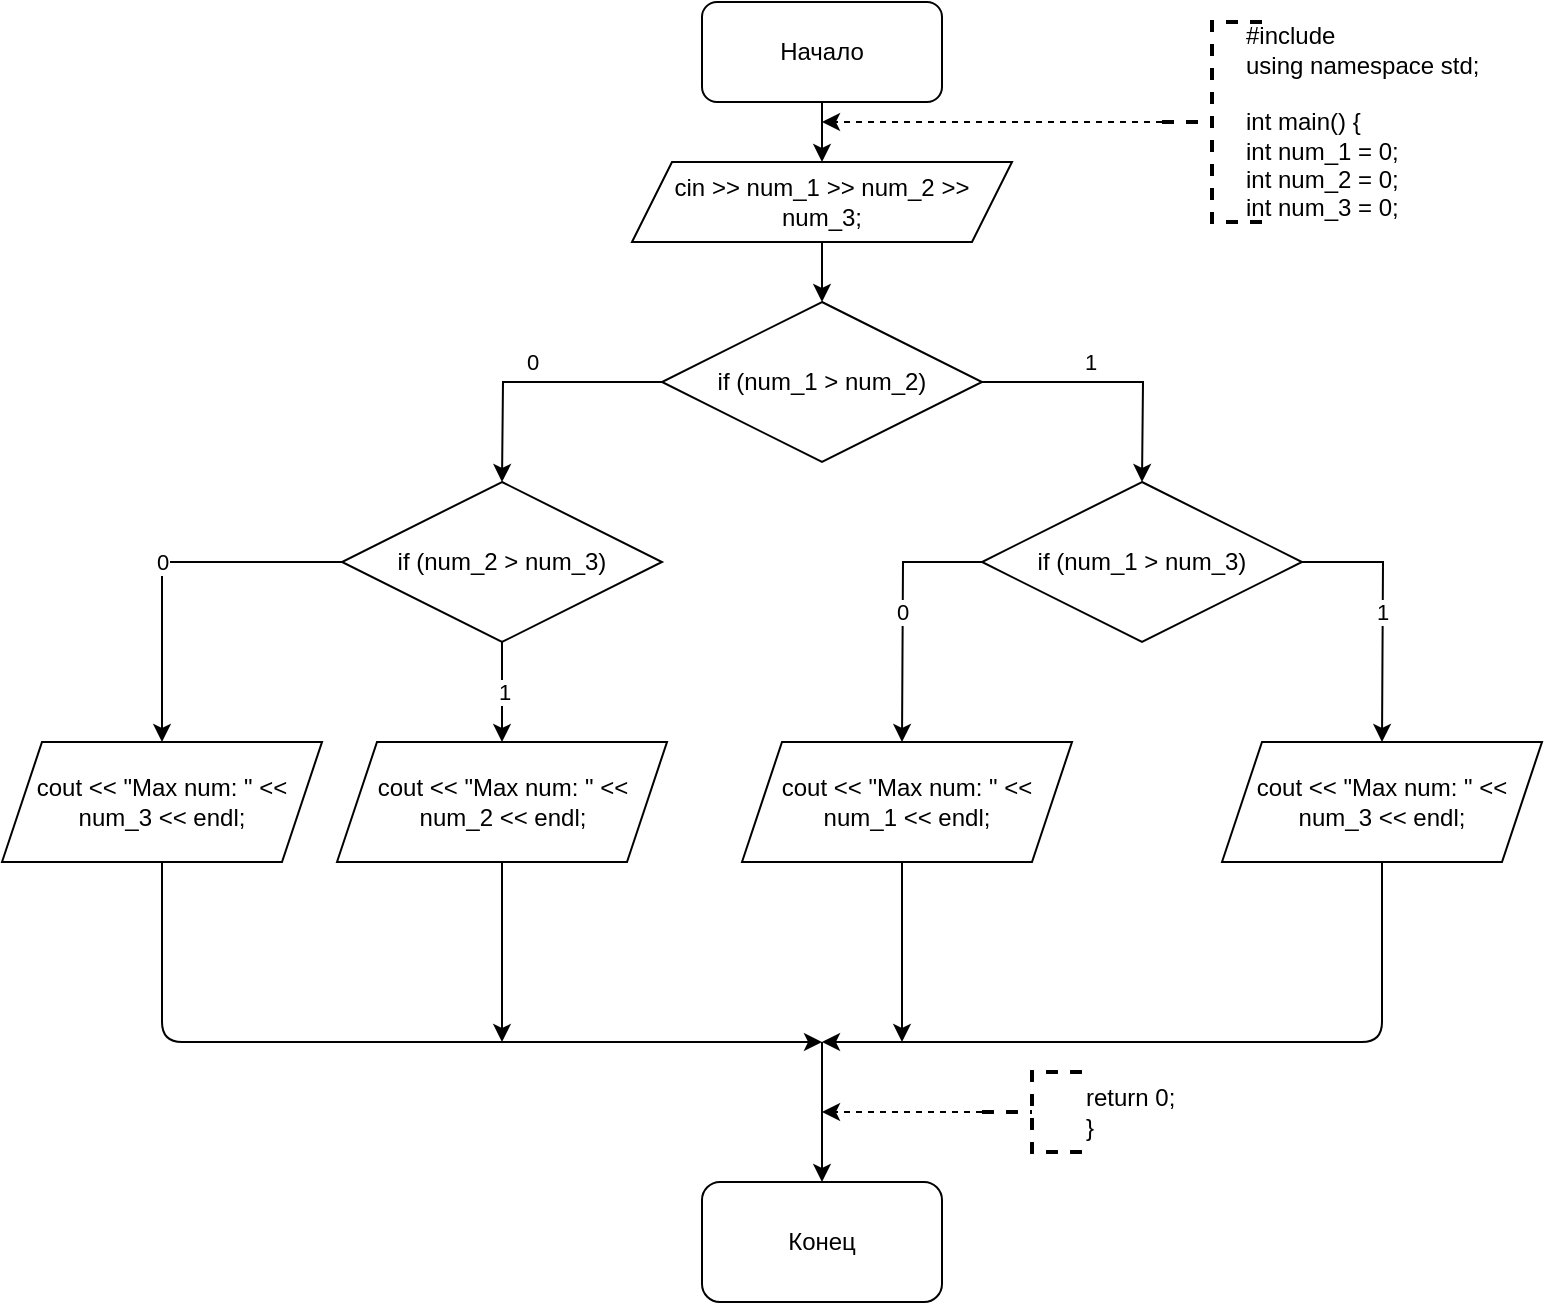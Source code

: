 <mxfile version="13.9.9" type="device"><diagram id="X411B4Uor6tFdG5h8rwE" name="Страница 1"><mxGraphModel dx="1865" dy="607" grid="1" gridSize="10" guides="1" tooltips="1" connect="1" arrows="1" fold="1" page="1" pageScale="1" pageWidth="827" pageHeight="1169" math="0" shadow="0"><root><mxCell id="0"/><mxCell id="1" parent="0"/><mxCell id="afXxjmld6bH-hR5oHjVU-2" style="edgeStyle=orthogonalEdgeStyle;rounded=0;orthogonalLoop=1;jettySize=auto;html=1;" edge="1" parent="1" source="afXxjmld6bH-hR5oHjVU-1"><mxGeometry relative="1" as="geometry"><mxPoint x="400" y="110" as="targetPoint"/></mxGeometry></mxCell><mxCell id="afXxjmld6bH-hR5oHjVU-1" value="Начало" style="rounded=1;whiteSpace=wrap;html=1;" vertex="1" parent="1"><mxGeometry x="340" y="30" width="120" height="50" as="geometry"/></mxCell><mxCell id="afXxjmld6bH-hR5oHjVU-4" value="0" style="edgeStyle=orthogonalEdgeStyle;rounded=0;orthogonalLoop=1;jettySize=auto;html=1;" edge="1" parent="1" source="afXxjmld6bH-hR5oHjVU-3"><mxGeometry y="-10" relative="1" as="geometry"><mxPoint x="240" y="270" as="targetPoint"/><mxPoint as="offset"/></mxGeometry></mxCell><mxCell id="afXxjmld6bH-hR5oHjVU-19" value="1" style="edgeStyle=orthogonalEdgeStyle;rounded=0;orthogonalLoop=1;jettySize=auto;html=1;" edge="1" parent="1" source="afXxjmld6bH-hR5oHjVU-3"><mxGeometry x="-0.176" y="10" relative="1" as="geometry"><mxPoint x="560" y="270" as="targetPoint"/><mxPoint as="offset"/></mxGeometry></mxCell><mxCell id="afXxjmld6bH-hR5oHjVU-3" value="if (num_1 &amp;gt; num_2)" style="rhombus;whiteSpace=wrap;html=1;" vertex="1" parent="1"><mxGeometry x="320" y="180" width="160" height="80" as="geometry"/></mxCell><mxCell id="afXxjmld6bH-hR5oHjVU-13" style="edgeStyle=orthogonalEdgeStyle;rounded=0;orthogonalLoop=1;jettySize=auto;html=1;dashed=1;" edge="1" parent="1" source="afXxjmld6bH-hR5oHjVU-12"><mxGeometry relative="1" as="geometry"><mxPoint x="400" y="90" as="targetPoint"/><Array as="points"><mxPoint x="400" y="90"/></Array></mxGeometry></mxCell><mxCell id="afXxjmld6bH-hR5oHjVU-12" value="" style="strokeWidth=2;html=1;shape=mxgraph.flowchart.annotation_2;align=left;labelPosition=right;pointerEvents=1;dashed=1;" vertex="1" parent="1"><mxGeometry x="570" y="40" width="50" height="100" as="geometry"/></mxCell><mxCell id="afXxjmld6bH-hR5oHjVU-14" value="#include&lt;br&gt;using namespace std;&lt;br&gt;&lt;br&gt;int main() {&lt;br&gt;int num_1 = 0;&lt;br&gt;int num_2 = 0;&lt;br&gt;int num_3 = 0;&lt;br&gt;" style="text;html=1;strokeColor=none;fillColor=none;align=left;verticalAlign=middle;whiteSpace=wrap;rounded=0;" vertex="1" parent="1"><mxGeometry x="610" y="50" width="130" height="80" as="geometry"/></mxCell><mxCell id="afXxjmld6bH-hR5oHjVU-21" value="0" style="edgeStyle=orthogonalEdgeStyle;rounded=0;orthogonalLoop=1;jettySize=auto;html=1;" edge="1" parent="1" source="afXxjmld6bH-hR5oHjVU-17"><mxGeometry relative="1" as="geometry"><mxPoint x="440" y="400" as="targetPoint"/></mxGeometry></mxCell><mxCell id="afXxjmld6bH-hR5oHjVU-22" value="1" style="edgeStyle=orthogonalEdgeStyle;rounded=0;orthogonalLoop=1;jettySize=auto;html=1;" edge="1" parent="1" source="afXxjmld6bH-hR5oHjVU-17"><mxGeometry relative="1" as="geometry"><mxPoint x="680" y="400" as="targetPoint"/></mxGeometry></mxCell><mxCell id="afXxjmld6bH-hR5oHjVU-17" value="if (num_1 &amp;gt; num_3)" style="rhombus;whiteSpace=wrap;html=1;align=center;" vertex="1" parent="1"><mxGeometry x="480" y="270" width="160" height="80" as="geometry"/></mxCell><mxCell id="afXxjmld6bH-hR5oHjVU-26" value="0" style="edgeStyle=orthogonalEdgeStyle;rounded=0;orthogonalLoop=1;jettySize=auto;html=1;entryX=0.5;entryY=0;entryDx=0;entryDy=0;" edge="1" parent="1" source="afXxjmld6bH-hR5oHjVU-25" target="afXxjmld6bH-hR5oHjVU-47"><mxGeometry relative="1" as="geometry"><mxPoint x="120" y="400" as="targetPoint"/><Array as="points"><mxPoint x="70" y="310"/></Array></mxGeometry></mxCell><mxCell id="afXxjmld6bH-hR5oHjVU-27" value="1" style="edgeStyle=orthogonalEdgeStyle;rounded=0;orthogonalLoop=1;jettySize=auto;html=1;" edge="1" parent="1" source="afXxjmld6bH-hR5oHjVU-25"><mxGeometry relative="1" as="geometry"><mxPoint x="240" y="400" as="targetPoint"/></mxGeometry></mxCell><mxCell id="afXxjmld6bH-hR5oHjVU-25" value="if (num_2 &amp;gt; num_3)" style="rhombus;whiteSpace=wrap;html=1;align=center;" vertex="1" parent="1"><mxGeometry x="160" y="270" width="160" height="80" as="geometry"/></mxCell><mxCell id="afXxjmld6bH-hR5oHjVU-33" value="" style="endArrow=classic;html=1;exitX=0.5;exitY=1;exitDx=0;exitDy=0;" edge="1" parent="1" source="afXxjmld6bH-hR5oHjVU-47"><mxGeometry width="50" height="50" relative="1" as="geometry"><mxPoint x="120" y="460" as="sourcePoint"/><mxPoint x="400" y="550" as="targetPoint"/><Array as="points"><mxPoint x="70" y="550"/></Array></mxGeometry></mxCell><mxCell id="afXxjmld6bH-hR5oHjVU-34" value="" style="endArrow=classic;html=1;exitX=0.5;exitY=1;exitDx=0;exitDy=0;" edge="1" parent="1"><mxGeometry width="50" height="50" relative="1" as="geometry"><mxPoint x="240" y="460" as="sourcePoint"/><mxPoint x="240" y="550" as="targetPoint"/></mxGeometry></mxCell><mxCell id="afXxjmld6bH-hR5oHjVU-35" value="" style="endArrow=classic;html=1;exitX=0.5;exitY=1;exitDx=0;exitDy=0;" edge="1" parent="1"><mxGeometry width="50" height="50" relative="1" as="geometry"><mxPoint x="440" y="460" as="sourcePoint"/><mxPoint x="440" y="550" as="targetPoint"/></mxGeometry></mxCell><mxCell id="afXxjmld6bH-hR5oHjVU-36" value="" style="endArrow=classic;html=1;exitX=0.5;exitY=1;exitDx=0;exitDy=0;" edge="1" parent="1"><mxGeometry width="50" height="50" relative="1" as="geometry"><mxPoint x="680" y="460" as="sourcePoint"/><mxPoint x="400" y="550" as="targetPoint"/><Array as="points"><mxPoint x="680" y="550"/></Array></mxGeometry></mxCell><mxCell id="afXxjmld6bH-hR5oHjVU-37" value="" style="endArrow=classic;html=1;" edge="1" parent="1" target="afXxjmld6bH-hR5oHjVU-38"><mxGeometry width="50" height="50" relative="1" as="geometry"><mxPoint x="400" y="550" as="sourcePoint"/><mxPoint x="400" y="640" as="targetPoint"/></mxGeometry></mxCell><mxCell id="afXxjmld6bH-hR5oHjVU-38" value="Конец" style="rounded=1;whiteSpace=wrap;html=1;" vertex="1" parent="1"><mxGeometry x="340" y="620.0" width="120" height="60" as="geometry"/></mxCell><mxCell id="afXxjmld6bH-hR5oHjVU-41" style="edgeStyle=orthogonalEdgeStyle;rounded=0;orthogonalLoop=1;jettySize=auto;html=1;dashed=1;" edge="1" parent="1" source="afXxjmld6bH-hR5oHjVU-40"><mxGeometry relative="1" as="geometry"><mxPoint x="400" y="585" as="targetPoint"/></mxGeometry></mxCell><mxCell id="afXxjmld6bH-hR5oHjVU-40" value="&lt;div&gt;&lt;span&gt;return 0;&lt;/span&gt;&lt;/div&gt;}" style="strokeWidth=2;html=1;shape=mxgraph.flowchart.annotation_2;align=left;labelPosition=right;pointerEvents=1;dashed=1;" vertex="1" parent="1"><mxGeometry x="480" y="565" width="50" height="40" as="geometry"/></mxCell><mxCell id="afXxjmld6bH-hR5oHjVU-44" style="edgeStyle=orthogonalEdgeStyle;rounded=0;orthogonalLoop=1;jettySize=auto;html=1;entryX=0.5;entryY=0;entryDx=0;entryDy=0;" edge="1" parent="1" target="afXxjmld6bH-hR5oHjVU-3"><mxGeometry relative="1" as="geometry"><mxPoint x="400" y="150" as="sourcePoint"/></mxGeometry></mxCell><mxCell id="afXxjmld6bH-hR5oHjVU-46" value="&lt;span style=&quot;text-align: left&quot;&gt;cin &amp;gt;&amp;gt; num_1 &amp;gt;&amp;gt; num_2 &amp;gt;&amp;gt; num_3;&lt;/span&gt;" style="shape=parallelogram;perimeter=parallelogramPerimeter;whiteSpace=wrap;html=1;fixedSize=1;align=center;" vertex="1" parent="1"><mxGeometry x="305" y="110" width="190" height="40" as="geometry"/></mxCell><mxCell id="afXxjmld6bH-hR5oHjVU-47" value="&lt;span style=&quot;text-align: left&quot;&gt;cout &amp;lt;&amp;lt; &quot;Max num: &quot; &amp;lt;&amp;lt; num_3 &amp;lt;&amp;lt; endl;&lt;/span&gt;&lt;span style=&quot;text-align: left ; color: rgba(0 , 0 , 0 , 0) ; font-family: monospace ; font-size: 0px&quot;&gt;%3CmxGraphModel%3E%3Croot%3E%3CmxCell%20id%3D%220%22%2F%3E%3CmxCell%20id%3D%221%22%20parent%3D%220%22%2F%3E%3CmxCell%20id%3D%222%22%20value%3D%22cout%20%26amp%3Blt%3B%26amp%3Blt%3B%20%26quot%3BMax%20num%3A%20%26quot%3B%20%26amp%3Blt%3B%26amp%3Blt%3B%20num_1%20%26amp%3Blt%3B%26amp%3Blt%3B%20endl%3B%22%20style%3D%22rounded%3D0%3BwhiteSpace%3Dwrap%3Bhtml%3D1%3Balign%3Dleft%3B%22%20vertex%3D%221%22%20parent%3D%221%22%3E%3CmxGeometry%20x%3D%22380%22%20y%3D%22400%22%20width%3D%22120%22%20height%3D%2260%22%20as%3D%22geometry%22%2F%3E%3C%2FmxCell%3E%3C%2Froot%3E%3C%2FmxGraphModel%3E&lt;/span&gt;" style="shape=parallelogram;perimeter=parallelogramPerimeter;whiteSpace=wrap;html=1;fixedSize=1;align=center;" vertex="1" parent="1"><mxGeometry x="-10" y="400" width="160" height="60" as="geometry"/></mxCell><mxCell id="afXxjmld6bH-hR5oHjVU-48" value="&lt;span style=&quot;text-align: left&quot;&gt;cout &amp;lt;&amp;lt; &quot;Max num: &quot; &amp;lt;&amp;lt; num_2 &amp;lt;&amp;lt; endl;&lt;/span&gt;&lt;span style=&quot;text-align: left ; color: rgba(0 , 0 , 0 , 0) ; font-family: monospace ; font-size: 0px&quot;&gt;%3CmxGraphModel%3E%3Croot%3E%3CmxCell%20id%3D%220%22%2F%3E%3CmxCell%20id%3D%221%22%20parent%3D%220%22%2F%3E%3CmxCell%20id%3D%222%22%20value%3D%22cout%20%26amp%3Blt%3B%26amp%3Blt%3B%20%26quot%3BMax%20num%3A%20%26quot%3B%20%26amp%3Blt%3B%26amp%3Blt%3B%20num_1%20%26amp%3Blt%3B%26amp%3Blt%3B%20endl%3B%22%20style%3D%22rounded%3D0%3BwhiteSpace%3Dwrap%3Bhtml%3D1%3Balign%3Dleft%3B%22%20vertex%3D%221%22%20parent%3D%221%22%3E%3CmxGeometry%20x%3D%22380%22%20y%3D%22400%22%20width%3D%22120%22%20height%3D%2260%22%20as%3D%22geometry%22%2F%3E%3C%2FmxCell%3E%3C%2Froot%3E%3C%2FmxGraphModel%3E&lt;/span&gt;" style="shape=parallelogram;perimeter=parallelogramPerimeter;whiteSpace=wrap;html=1;fixedSize=1;align=center;" vertex="1" parent="1"><mxGeometry x="157.5" y="400" width="165" height="60" as="geometry"/></mxCell><mxCell id="afXxjmld6bH-hR5oHjVU-49" value="&lt;span style=&quot;text-align: left&quot;&gt;cout &amp;lt;&amp;lt; &quot;Max num: &quot; &amp;lt;&amp;lt; num_1 &amp;lt;&amp;lt; endl;&lt;/span&gt;" style="shape=parallelogram;perimeter=parallelogramPerimeter;whiteSpace=wrap;html=1;fixedSize=1;align=center;" vertex="1" parent="1"><mxGeometry x="360" y="400" width="165" height="60" as="geometry"/></mxCell><mxCell id="afXxjmld6bH-hR5oHjVU-50" value="&lt;span style=&quot;text-align: left&quot;&gt;cout &amp;lt;&amp;lt; &quot;Max num: &quot; &amp;lt;&amp;lt; num_3 &amp;lt;&amp;lt; endl;&lt;/span&gt;" style="shape=parallelogram;perimeter=parallelogramPerimeter;whiteSpace=wrap;html=1;fixedSize=1;align=center;" vertex="1" parent="1"><mxGeometry x="600" y="400" width="160" height="60" as="geometry"/></mxCell></root></mxGraphModel></diagram></mxfile>